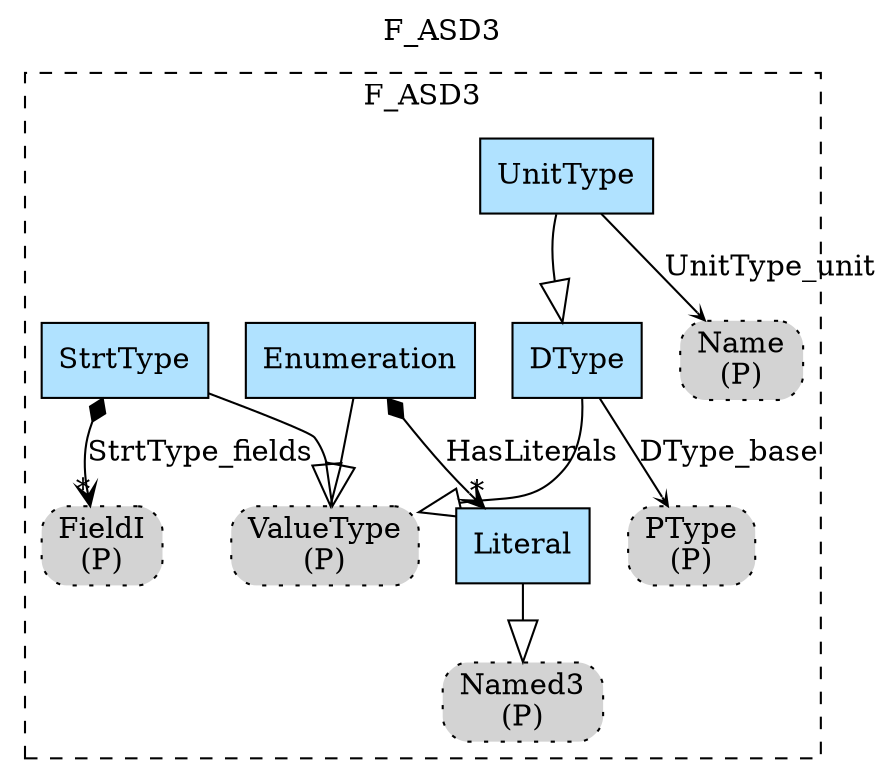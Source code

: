 digraph {graph[label=F_ASD3,labelloc=tl,labelfontsize=12];
subgraph cluster_F_ASD3{style=dashed;label=F_ASD3;
"PPType"[shape=box,fillcolor=lightgray,style ="rounded,filled,dotted",label=<PType<br/>(P)>];
"DType"[shape=record,fillcolor=lightskyblue1,style = filled,label="DType"];
"UnitType"[shape=record,fillcolor=lightskyblue1,style = filled,label="UnitType"];
"PName"[shape=box,fillcolor=lightgray,style ="rounded,filled,dotted",label=<Name<br/>(P)>];
"Enumeration"[shape=record,fillcolor=lightskyblue1,style = filled,label="Enumeration"];
"PValueType"[shape=box,fillcolor=lightgray,style ="rounded,filled,dotted",label=<ValueType<br/>(P)>];
"Literal"[shape=record,fillcolor=lightskyblue1,style = filled,label="Literal"];
"PNamed3"[shape=box,fillcolor=lightgray,style ="rounded,filled,dotted",label=<Named3<br/>(P)>];
"StrtType"[shape=record,fillcolor=lightskyblue1,style = filled,label="StrtType"];
"PFieldI"[shape=box,fillcolor=lightgray,style ="rounded,filled,dotted",label=<FieldI<br/>(P)>];

"DType"->"PPType"[label="DType_base",arrowhead=vee,headlabel="",arrowsize=.5];
"DType"->"PValueType"[arrowhead=onormal,arrowsize=2.0];
"UnitType"->"DType"[arrowhead=onormal,arrowsize=2.0];
"UnitType"->"PName"[label="UnitType_unit",arrowhead=vee,headlabel="",arrowsize=.5];
"Enumeration"->"Literal"[label="HasLiterals",arrowhead=vee,arrowtail=diamond,dir=both,headlabel="*"];
"Enumeration"->"PValueType"[arrowhead=onormal,arrowsize=2.0];
"StrtType"->"PValueType"[arrowhead=onormal,arrowsize=2.0];
"Literal"->"PNamed3"[arrowhead=onormal,arrowsize=2.0];
"StrtType"->"PFieldI"[label="StrtType_fields",arrowhead=vee,arrowtail=diamond,dir=both,headlabel="*"];

}





}